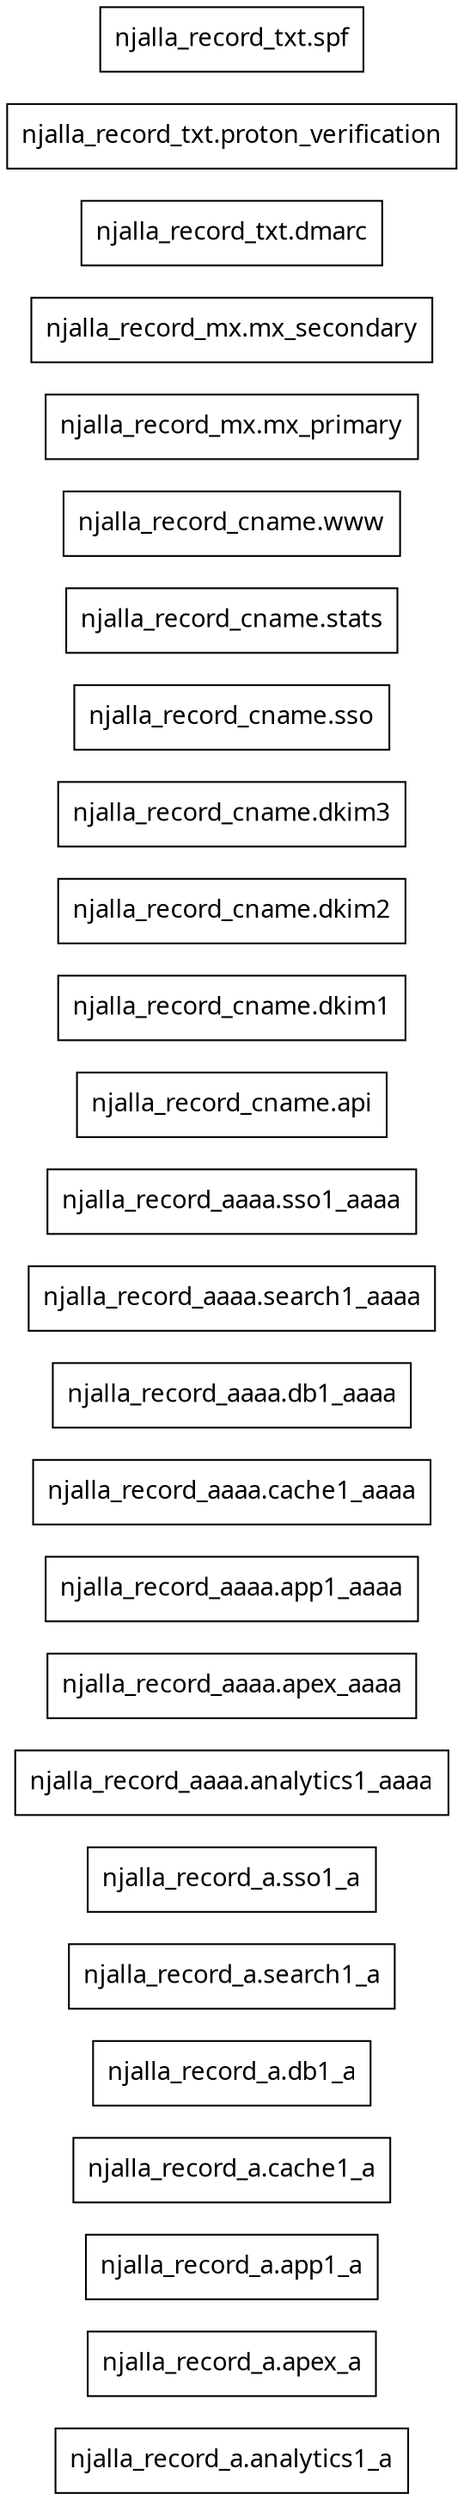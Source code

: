 digraph G {
  rankdir = "RL";
  node [shape = rect, fontname = "sans-serif"];
  "njalla_record_a.analytics1_a" [label="njalla_record_a.analytics1_a"];
  "njalla_record_a.apex_a" [label="njalla_record_a.apex_a"];
  "njalla_record_a.app1_a" [label="njalla_record_a.app1_a"];
  "njalla_record_a.cache1_a" [label="njalla_record_a.cache1_a"];
  "njalla_record_a.db1_a" [label="njalla_record_a.db1_a"];
  "njalla_record_a.search1_a" [label="njalla_record_a.search1_a"];
  "njalla_record_a.sso1_a" [label="njalla_record_a.sso1_a"];
  "njalla_record_aaaa.analytics1_aaaa" [label="njalla_record_aaaa.analytics1_aaaa"];
  "njalla_record_aaaa.apex_aaaa" [label="njalla_record_aaaa.apex_aaaa"];
  "njalla_record_aaaa.app1_aaaa" [label="njalla_record_aaaa.app1_aaaa"];
  "njalla_record_aaaa.cache1_aaaa" [label="njalla_record_aaaa.cache1_aaaa"];
  "njalla_record_aaaa.db1_aaaa" [label="njalla_record_aaaa.db1_aaaa"];
  "njalla_record_aaaa.search1_aaaa" [label="njalla_record_aaaa.search1_aaaa"];
  "njalla_record_aaaa.sso1_aaaa" [label="njalla_record_aaaa.sso1_aaaa"];
  "njalla_record_cname.api" [label="njalla_record_cname.api"];
  "njalla_record_cname.dkim1" [label="njalla_record_cname.dkim1"];
  "njalla_record_cname.dkim2" [label="njalla_record_cname.dkim2"];
  "njalla_record_cname.dkim3" [label="njalla_record_cname.dkim3"];
  "njalla_record_cname.sso" [label="njalla_record_cname.sso"];
  "njalla_record_cname.stats" [label="njalla_record_cname.stats"];
  "njalla_record_cname.www" [label="njalla_record_cname.www"];
  "njalla_record_mx.mx_primary" [label="njalla_record_mx.mx_primary"];
  "njalla_record_mx.mx_secondary" [label="njalla_record_mx.mx_secondary"];
  "njalla_record_txt.dmarc" [label="njalla_record_txt.dmarc"];
  "njalla_record_txt.proton_verification" [label="njalla_record_txt.proton_verification"];
  "njalla_record_txt.spf" [label="njalla_record_txt.spf"];
}
